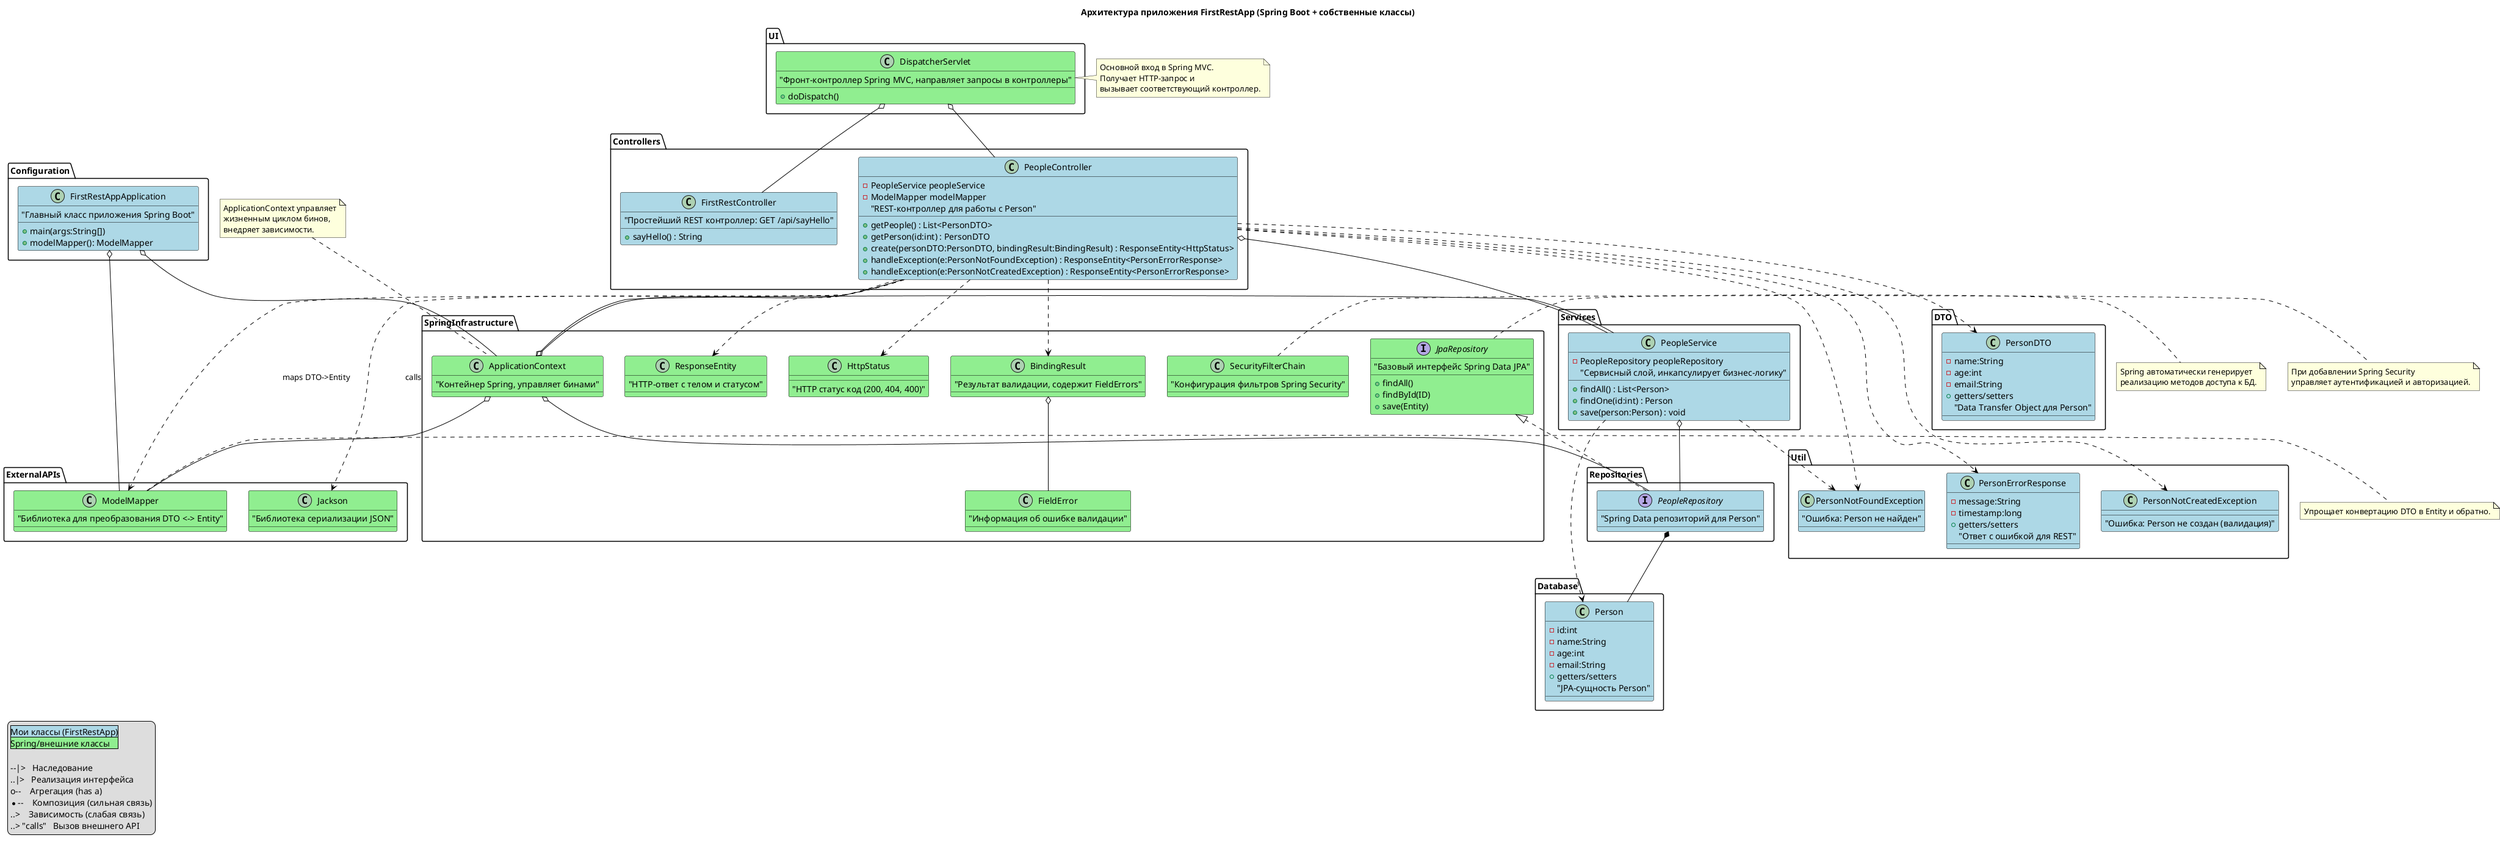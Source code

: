 @startuml
title Архитектура приложения **FirstRestApp** (Spring Boot + собственные классы)

skinparam class {
  BackgroundColor White
  ArrowColor Black
  BorderColor Black
}

' === UI Layer ===
package UI {
  class DispatcherServlet #LightGreen {
    +doDispatch()
    "Фронт-контроллер Spring MVC, направляет запросы в контроллеры"
  }
}

' === Controllers Layer ===
package Controllers {
  class FirstRestController #LightBlue {
    + sayHello() : String
    "Простейший REST контроллер: GET /api/sayHello"
  }

  class PeopleController #LightBlue {
    - PeopleService peopleService
    - ModelMapper modelMapper
    + getPeople() : List<PersonDTO>
    + getPerson(id:int) : PersonDTO
    + create(personDTO:PersonDTO, bindingResult:BindingResult) : ResponseEntity<HttpStatus>
    + handleException(e:PersonNotFoundException) : ResponseEntity<PersonErrorResponse>
    + handleException(e:PersonNotCreatedException) : ResponseEntity<PersonErrorResponse>
    "REST-контроллер для работы с Person"
  }
}

' === DTO Layer ===
package DTO {
  class PersonDTO #LightBlue {
    - name:String
    - age:int
    - email:String
    + getters/setters
    "Data Transfer Object для Person"
  }
}

' === Services Layer ===
package Services {
  class PeopleService #LightBlue {
    - PeopleRepository peopleRepository
    + findAll() : List<Person>
    + findOne(id:int) : Person
    + save(person:Person) : void
    "Сервисный слой, инкапсулирует бизнес-логику"
  }
}

' === Repositories Layer ===
package Repositories {
  interface PeopleRepository #LightBlue {
    "Spring Data репозиторий для Person"
  }
}

' === Database Layer ===
package Database {
  class Person #LightBlue {
    - id:int
    - name:String
    - age:int
    - email:String
    + getters/setters
    "JPA-сущность Person"
  }
}

' === Util Layer ===
package Util {
  class PersonErrorResponse #LightBlue {
    - message:String
    - timestamp:long
    + getters/setters
    "Ответ с ошибкой для REST"
  }

  class PersonNotFoundException #LightBlue {
    "Ошибка: Person не найден"
  }

  class PersonNotCreatedException #LightBlue {
    "Ошибка: Person не создан (валидация)"
  }
}

' === Configuration Layer ===
package Configuration {
  class FirstRestAppApplication #LightBlue {
    + main(args:String[])
    + modelMapper(): ModelMapper
    "Главный класс приложения Spring Boot"
  }
}

' === Spring Infrastructure Layer ===
package SpringInfrastructure {
  interface JpaRepository #LightGreen {
    + findAll()
    + findById(ID)
    + save(Entity)
    "Базовый интерфейс Spring Data JPA"
  }

  class ApplicationContext #LightGreen {
    "Контейнер Spring, управляет бинами"
  }

  class BindingResult #LightGreen {
    "Результат валидации, содержит FieldErrors"
  }

  class FieldError #LightGreen {
    "Информация об ошибке валидации"
  }

  class ResponseEntity #LightGreen {
    "HTTP-ответ с телом и статусом"
  }

  class HttpStatus #LightGreen {
    "HTTP статус код (200, 404, 400)"
  }

  class SecurityFilterChain #LightGreen {
    "Конфигурация фильтров Spring Security"
  }
}

' === External APIs Layer ===
package ExternalAPIs {
  class Jackson #LightGreen {
    "Библиотека сериализации JSON"
  }

  class ModelMapper #LightGreen {
    "Библиотека для преобразования DTO <-> Entity"
  }
}

' === Relations ===
DispatcherServlet o-- FirstRestController
DispatcherServlet o-- PeopleController

PeopleController o-- PeopleService
PeopleController ..> PersonDTO
PeopleController ..> ResponseEntity
PeopleController ..> HttpStatus
PeopleController ..> BindingResult
BindingResult o-- FieldError
PeopleController ..> PersonNotFoundException
PeopleController ..> PersonNotCreatedException
PeopleController ..> PersonErrorResponse
PeopleController ..> Jackson : "calls"
PeopleController ..> ModelMapper : "maps DTO->Entity"

PeopleService o-- PeopleRepository
PeopleService ..> Person
PeopleService ..> PersonNotFoundException

PeopleRepository ..|> JpaRepository
PeopleRepository *-- Person

ApplicationContext o-- PeopleController
ApplicationContext o-- PeopleService
ApplicationContext o-- PeopleRepository
ApplicationContext o-- ModelMapper

FirstRestAppApplication o-- ApplicationContext
FirstRestAppApplication o-- ModelMapper

' === Notes ===
note right of DispatcherServlet
  Основной вход в Spring MVC.
  Получает HTTP-запрос и
  вызывает соответствующий контроллер.
end note

note top of ApplicationContext
  ApplicationContext управляет
  жизненным циклом бинов,
  внедряет зависимости.
end note

note right of JpaRepository
  Spring автоматически генерирует
  реализацию методов доступа к БД.
end note

note right of SecurityFilterChain
  При добавлении Spring Security
  управляет аутентификацией и авторизацией.
end note

note right of ModelMapper
  Упрощает конвертацию DTO в Entity и обратно.
end note

' === Legend ===
legend left
  <#LightBlue>|Мои классы (FirstRestApp)|
  <#LightGreen>|Spring/внешние классы |

  --|>   Наследование
  ..|>   Реализация интерфейса
  o--    Агрегация (has a)
  *--    Композиция (сильная связь)
  ..>    Зависимость (слабая связь)
  ..> "calls"   Вызов внешнего API
endlegend

@enduml
